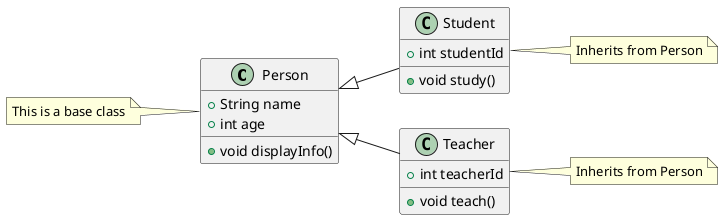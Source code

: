 @startuml
left to right direction

' Define classes
class Person {
    +String name
    +int age
    +void displayInfo()
}

class Student {
    +int studentId
    +void study()
}

class Teacher {
    +int teacherId
    +void teach()
}

' Define relationships
Person <|-- Student
Person <|-- Teacher

' Add some notes
note left of Person : This is a base class
note right of Student : Inherits from Person
note right of Teacher : Inherits from Person

@enduml